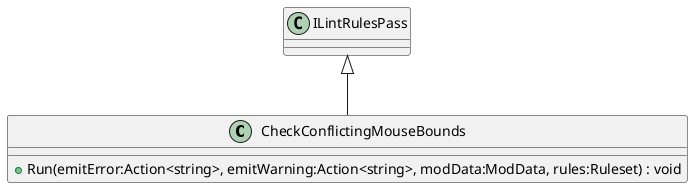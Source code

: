 @startuml
class CheckConflictingMouseBounds {
    + Run(emitError:Action<string>, emitWarning:Action<string>, modData:ModData, rules:Ruleset) : void
}
ILintRulesPass <|-- CheckConflictingMouseBounds
@enduml
